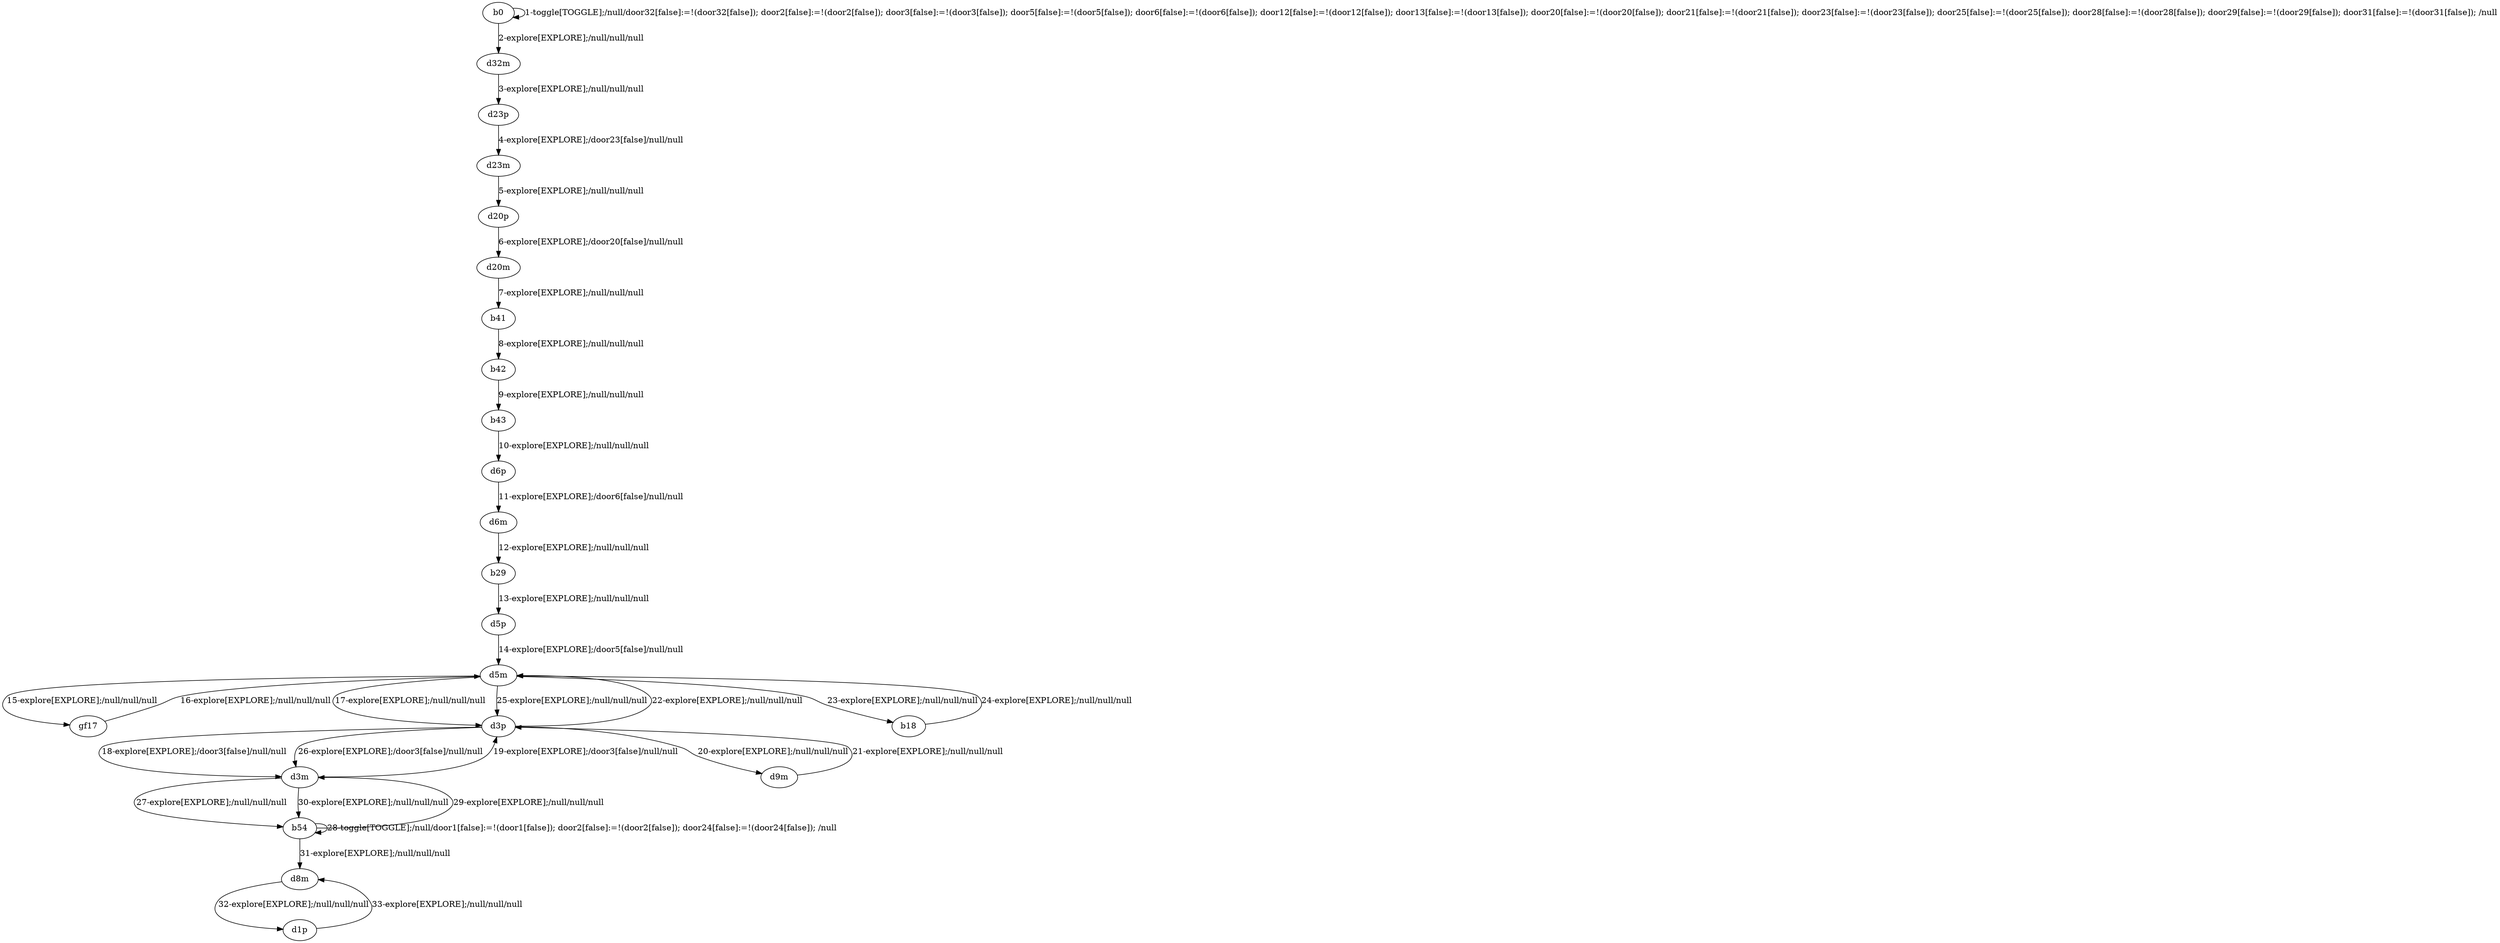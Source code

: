 # Total number of goals covered by this test: 1
# d3p --> d9m

digraph g {
"b0" -> "b0" [label = "1-toggle[TOGGLE];/null/door32[false]:=!(door32[false]); door2[false]:=!(door2[false]); door3[false]:=!(door3[false]); door5[false]:=!(door5[false]); door6[false]:=!(door6[false]); door12[false]:=!(door12[false]); door13[false]:=!(door13[false]); door20[false]:=!(door20[false]); door21[false]:=!(door21[false]); door23[false]:=!(door23[false]); door25[false]:=!(door25[false]); door28[false]:=!(door28[false]); door29[false]:=!(door29[false]); door31[false]:=!(door31[false]); /null"];
"b0" -> "d32m" [label = "2-explore[EXPLORE];/null/null/null"];
"d32m" -> "d23p" [label = "3-explore[EXPLORE];/null/null/null"];
"d23p" -> "d23m" [label = "4-explore[EXPLORE];/door23[false]/null/null"];
"d23m" -> "d20p" [label = "5-explore[EXPLORE];/null/null/null"];
"d20p" -> "d20m" [label = "6-explore[EXPLORE];/door20[false]/null/null"];
"d20m" -> "b41" [label = "7-explore[EXPLORE];/null/null/null"];
"b41" -> "b42" [label = "8-explore[EXPLORE];/null/null/null"];
"b42" -> "b43" [label = "9-explore[EXPLORE];/null/null/null"];
"b43" -> "d6p" [label = "10-explore[EXPLORE];/null/null/null"];
"d6p" -> "d6m" [label = "11-explore[EXPLORE];/door6[false]/null/null"];
"d6m" -> "b29" [label = "12-explore[EXPLORE];/null/null/null"];
"b29" -> "d5p" [label = "13-explore[EXPLORE];/null/null/null"];
"d5p" -> "d5m" [label = "14-explore[EXPLORE];/door5[false]/null/null"];
"d5m" -> "gf17" [label = "15-explore[EXPLORE];/null/null/null"];
"gf17" -> "d5m" [label = "16-explore[EXPLORE];/null/null/null"];
"d5m" -> "d3p" [label = "17-explore[EXPLORE];/null/null/null"];
"d3p" -> "d3m" [label = "18-explore[EXPLORE];/door3[false]/null/null"];
"d3m" -> "d3p" [label = "19-explore[EXPLORE];/door3[false]/null/null"];
"d3p" -> "d9m" [label = "20-explore[EXPLORE];/null/null/null"];
"d9m" -> "d3p" [label = "21-explore[EXPLORE];/null/null/null"];
"d3p" -> "d5m" [label = "22-explore[EXPLORE];/null/null/null"];
"d5m" -> "b18" [label = "23-explore[EXPLORE];/null/null/null"];
"b18" -> "d5m" [label = "24-explore[EXPLORE];/null/null/null"];
"d5m" -> "d3p" [label = "25-explore[EXPLORE];/null/null/null"];
"d3p" -> "d3m" [label = "26-explore[EXPLORE];/door3[false]/null/null"];
"d3m" -> "b54" [label = "27-explore[EXPLORE];/null/null/null"];
"b54" -> "b54" [label = "28-toggle[TOGGLE];/null/door1[false]:=!(door1[false]); door2[false]:=!(door2[false]); door24[false]:=!(door24[false]); /null"];
"b54" -> "d3m" [label = "29-explore[EXPLORE];/null/null/null"];
"d3m" -> "b54" [label = "30-explore[EXPLORE];/null/null/null"];
"b54" -> "d8m" [label = "31-explore[EXPLORE];/null/null/null"];
"d8m" -> "d1p" [label = "32-explore[EXPLORE];/null/null/null"];
"d1p" -> "d8m" [label = "33-explore[EXPLORE];/null/null/null"];
}